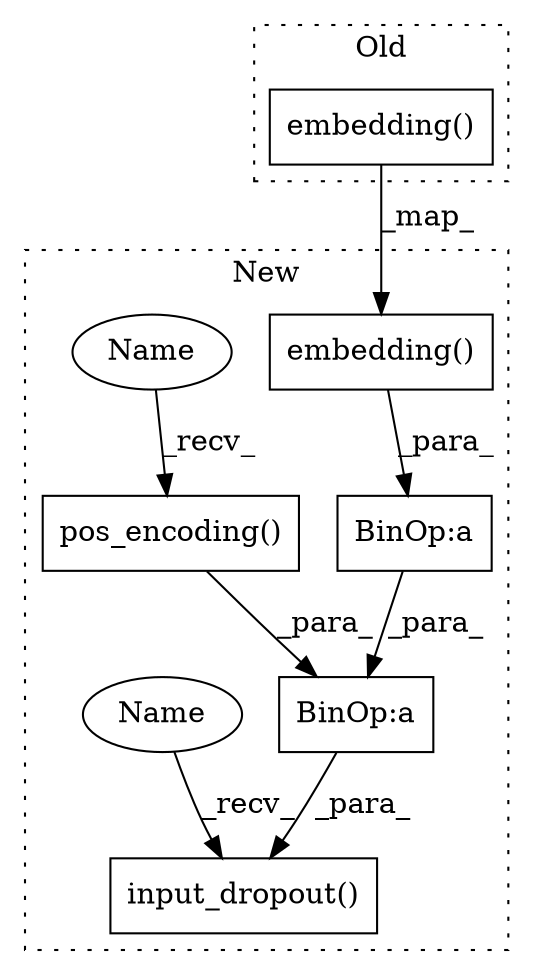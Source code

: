 digraph G {
subgraph cluster0 {
1 [label="embedding()" a="75" s="6440,6461" l="15,1" shape="box"];
label = "Old";
style="dotted";
}
subgraph cluster1 {
2 [label="embedding()" a="75" s="6906,6928" l="15,1" shape="box"];
3 [label="BinOp:a" a="82" s="6929" l="3" shape="box"];
4 [label="input_dropout()" a="75" s="6887,6985" l="19,1" shape="box"];
5 [label="BinOp:a" a="82" s="6910" l="41" shape="box"];
6 [label="pos_encoding()" a="75" s="6951,6984" l="18,1" shape="box"];
7 [label="Name" a="87" s="6951" l="4" shape="ellipse"];
8 [label="Name" a="87" s="6887" l="4" shape="ellipse"];
label = "New";
style="dotted";
}
1 -> 2 [label="_map_"];
2 -> 3 [label="_para_"];
3 -> 5 [label="_para_"];
5 -> 4 [label="_para_"];
6 -> 5 [label="_para_"];
7 -> 6 [label="_recv_"];
8 -> 4 [label="_recv_"];
}